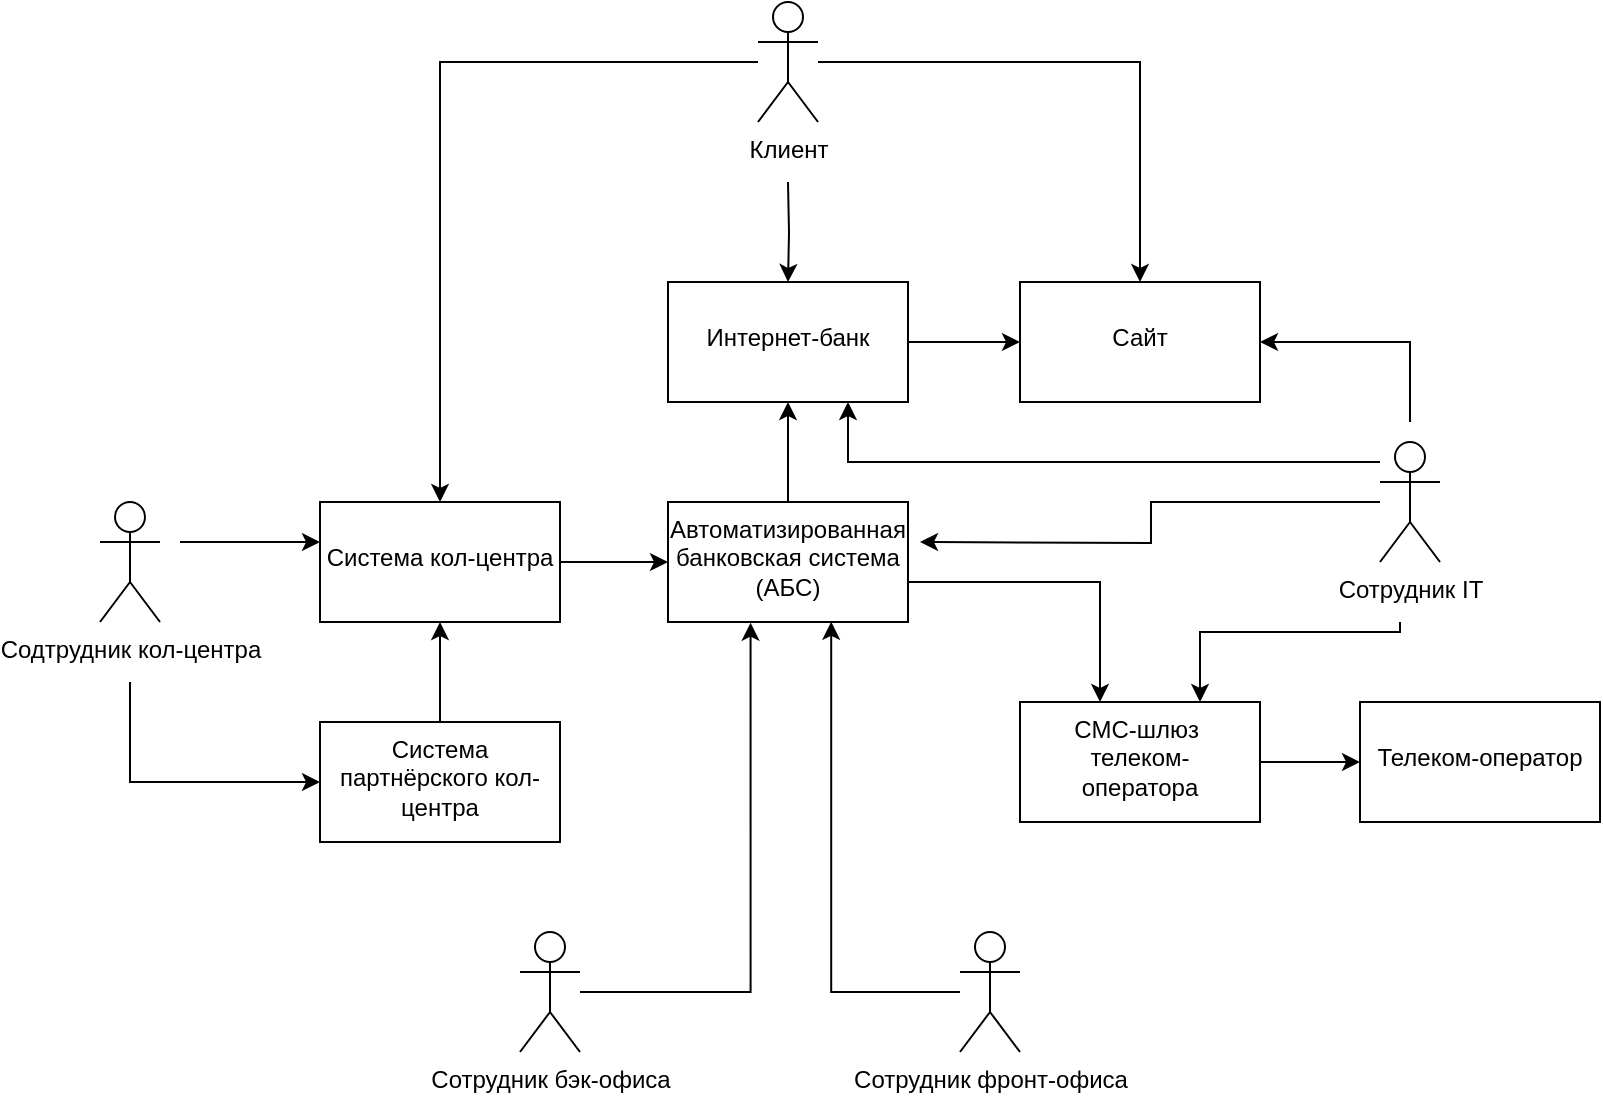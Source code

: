<mxfile version="25.0.2">
  <diagram name="Страница — 1" id="u_d0GSaFJ_QuFGT6RjhI">
    <mxGraphModel dx="857" dy="565" grid="1" gridSize="10" guides="1" tooltips="1" connect="1" arrows="1" fold="1" page="1" pageScale="1" pageWidth="827" pageHeight="1169" math="0" shadow="0">
      <root>
        <mxCell id="0" />
        <mxCell id="1" parent="0" />
        <mxCell id="qJ_rSynNrO-JWDNBGj9h-6" value="" style="edgeStyle=orthogonalEdgeStyle;rounded=0;orthogonalLoop=1;jettySize=auto;html=1;" edge="1" parent="1" source="qJ_rSynNrO-JWDNBGj9h-1" target="qJ_rSynNrO-JWDNBGj9h-5">
          <mxGeometry relative="1" as="geometry" />
        </mxCell>
        <mxCell id="qJ_rSynNrO-JWDNBGj9h-8" value="" style="edgeStyle=orthogonalEdgeStyle;rounded=0;orthogonalLoop=1;jettySize=auto;html=1;" edge="1" parent="1" target="qJ_rSynNrO-JWDNBGj9h-7">
          <mxGeometry relative="1" as="geometry">
            <mxPoint x="414" y="180" as="sourcePoint" />
          </mxGeometry>
        </mxCell>
        <mxCell id="qJ_rSynNrO-JWDNBGj9h-10" value="" style="edgeStyle=orthogonalEdgeStyle;rounded=0;orthogonalLoop=1;jettySize=auto;html=1;" edge="1" parent="1" source="qJ_rSynNrO-JWDNBGj9h-1" target="qJ_rSynNrO-JWDNBGj9h-9">
          <mxGeometry relative="1" as="geometry" />
        </mxCell>
        <object label="Клиент" tooltip="сотрудник" id="qJ_rSynNrO-JWDNBGj9h-1">
          <mxCell style="shape=umlActor;verticalLabelPosition=bottom;verticalAlign=top;outlineConnect=0;labelPosition=center;align=center;horizontal=1;labelBorderColor=none;labelBackgroundColor=none;textShadow=0;html=1;" vertex="1" parent="1">
            <mxGeometry x="399" y="90" width="30" height="60" as="geometry" />
          </mxCell>
        </object>
        <mxCell id="qJ_rSynNrO-JWDNBGj9h-12" value="" style="edgeStyle=orthogonalEdgeStyle;rounded=0;orthogonalLoop=1;jettySize=auto;html=1;" edge="1" parent="1" target="qJ_rSynNrO-JWDNBGj9h-11">
          <mxGeometry relative="1" as="geometry">
            <mxPoint x="85" y="430" as="sourcePoint" />
            <Array as="points">
              <mxPoint x="85" y="480" />
            </Array>
          </mxGeometry>
        </mxCell>
        <mxCell id="qJ_rSynNrO-JWDNBGj9h-14" value="" style="edgeStyle=orthogonalEdgeStyle;rounded=0;orthogonalLoop=1;jettySize=auto;html=1;" edge="1" parent="1" target="qJ_rSynNrO-JWDNBGj9h-5">
          <mxGeometry relative="1" as="geometry">
            <mxPoint x="110" y="360" as="sourcePoint" />
            <mxPoint x="170" y="361" as="targetPoint" />
            <Array as="points">
              <mxPoint x="140" y="360" />
              <mxPoint x="140" y="360" />
            </Array>
          </mxGeometry>
        </mxCell>
        <mxCell id="qJ_rSynNrO-JWDNBGj9h-2" value="Содтрудник кол-центра" style="shape=umlActor;verticalLabelPosition=bottom;verticalAlign=top;html=1;outlineConnect=0;" vertex="1" parent="1">
          <mxGeometry x="70" y="340" width="30" height="60" as="geometry" />
        </mxCell>
        <mxCell id="qJ_rSynNrO-JWDNBGj9h-18" value="" style="edgeStyle=orthogonalEdgeStyle;rounded=0;orthogonalLoop=1;jettySize=auto;html=1;entryX=0.344;entryY=1.006;entryDx=0;entryDy=0;entryPerimeter=0;" edge="1" parent="1" source="qJ_rSynNrO-JWDNBGj9h-3" target="qJ_rSynNrO-JWDNBGj9h-17">
          <mxGeometry relative="1" as="geometry" />
        </mxCell>
        <mxCell id="qJ_rSynNrO-JWDNBGj9h-3" value="Сотрудник бэк-офиса" style="shape=umlActor;verticalLabelPosition=bottom;verticalAlign=top;html=1;outlineConnect=0;" vertex="1" parent="1">
          <mxGeometry x="280" y="555" width="30" height="60" as="geometry" />
        </mxCell>
        <mxCell id="qJ_rSynNrO-JWDNBGj9h-24" value="" style="edgeStyle=orthogonalEdgeStyle;rounded=0;orthogonalLoop=1;jettySize=auto;html=1;" edge="1" parent="1" source="qJ_rSynNrO-JWDNBGj9h-5" target="qJ_rSynNrO-JWDNBGj9h-17">
          <mxGeometry relative="1" as="geometry" />
        </mxCell>
        <mxCell id="qJ_rSynNrO-JWDNBGj9h-5" value="&lt;br&gt;&lt;div&gt;Система кол-центра&lt;br&gt;&lt;/div&gt;" style="whiteSpace=wrap;html=1;verticalAlign=top;labelBorderColor=none;labelBackgroundColor=none;" vertex="1" parent="1">
          <mxGeometry x="180" y="340" width="120" height="60" as="geometry" />
        </mxCell>
        <mxCell id="qJ_rSynNrO-JWDNBGj9h-21" value="" style="edgeStyle=orthogonalEdgeStyle;rounded=0;orthogonalLoop=1;jettySize=auto;html=1;" edge="1" parent="1" source="qJ_rSynNrO-JWDNBGj9h-7" target="qJ_rSynNrO-JWDNBGj9h-9">
          <mxGeometry relative="1" as="geometry" />
        </mxCell>
        <mxCell id="qJ_rSynNrO-JWDNBGj9h-7" value="&lt;div&gt;&lt;/div&gt;&lt;div&gt;&lt;br&gt;&lt;/div&gt;&lt;div&gt;Интернет-банк&lt;br&gt;&lt;/div&gt;" style="whiteSpace=wrap;html=1;verticalAlign=top;labelBorderColor=none;labelBackgroundColor=none;" vertex="1" parent="1">
          <mxGeometry x="354" y="230" width="120" height="60" as="geometry" />
        </mxCell>
        <mxCell id="qJ_rSynNrO-JWDNBGj9h-9" value="&lt;div&gt;&lt;br&gt;&lt;/div&gt;&lt;div&gt;Сайт&lt;/div&gt;" style="whiteSpace=wrap;html=1;verticalAlign=top;labelBorderColor=none;labelBackgroundColor=none;" vertex="1" parent="1">
          <mxGeometry x="530" y="230" width="120" height="60" as="geometry" />
        </mxCell>
        <mxCell id="qJ_rSynNrO-JWDNBGj9h-35" value="" style="edgeStyle=orthogonalEdgeStyle;rounded=0;orthogonalLoop=1;jettySize=auto;html=1;" edge="1" parent="1" source="qJ_rSynNrO-JWDNBGj9h-11" target="qJ_rSynNrO-JWDNBGj9h-5">
          <mxGeometry relative="1" as="geometry" />
        </mxCell>
        <mxCell id="qJ_rSynNrO-JWDNBGj9h-11" value="Система партнёрского кол-центра" style="whiteSpace=wrap;html=1;verticalAlign=top;" vertex="1" parent="1">
          <mxGeometry x="180" y="450" width="120" height="60" as="geometry" />
        </mxCell>
        <mxCell id="qJ_rSynNrO-JWDNBGj9h-20" value="" style="edgeStyle=orthogonalEdgeStyle;rounded=0;orthogonalLoop=1;jettySize=auto;html=1;entryX=0.68;entryY=0.998;entryDx=0;entryDy=0;entryPerimeter=0;" edge="1" parent="1" source="qJ_rSynNrO-JWDNBGj9h-16" target="qJ_rSynNrO-JWDNBGj9h-17">
          <mxGeometry relative="1" as="geometry" />
        </mxCell>
        <mxCell id="qJ_rSynNrO-JWDNBGj9h-16" value="Сотрудник фронт-офиса" style="shape=umlActor;verticalLabelPosition=bottom;verticalAlign=top;html=1;outlineConnect=0;" vertex="1" parent="1">
          <mxGeometry x="500" y="555" width="30" height="60" as="geometry" />
        </mxCell>
        <mxCell id="qJ_rSynNrO-JWDNBGj9h-22" value="" style="edgeStyle=orthogonalEdgeStyle;rounded=0;orthogonalLoop=1;jettySize=auto;html=1;" edge="1" parent="1" source="qJ_rSynNrO-JWDNBGj9h-17" target="qJ_rSynNrO-JWDNBGj9h-7">
          <mxGeometry relative="1" as="geometry" />
        </mxCell>
        <mxCell id="qJ_rSynNrO-JWDNBGj9h-23" value="" style="edgeStyle=orthogonalEdgeStyle;rounded=0;orthogonalLoop=1;jettySize=auto;html=1;" edge="1" parent="1" source="qJ_rSynNrO-JWDNBGj9h-17" target="qJ_rSynNrO-JWDNBGj9h-19">
          <mxGeometry relative="1" as="geometry">
            <Array as="points">
              <mxPoint x="570" y="380" />
            </Array>
          </mxGeometry>
        </mxCell>
        <mxCell id="qJ_rSynNrO-JWDNBGj9h-17" value="Автоматизированная банковская система (АБС)" style="whiteSpace=wrap;html=1;verticalAlign=top;" vertex="1" parent="1">
          <mxGeometry x="354" y="340" width="120" height="60" as="geometry" />
        </mxCell>
        <mxCell id="qJ_rSynNrO-JWDNBGj9h-26" value="" style="edgeStyle=orthogonalEdgeStyle;rounded=0;orthogonalLoop=1;jettySize=auto;html=1;" edge="1" parent="1" source="qJ_rSynNrO-JWDNBGj9h-19" target="qJ_rSynNrO-JWDNBGj9h-25">
          <mxGeometry relative="1" as="geometry" />
        </mxCell>
        <mxCell id="qJ_rSynNrO-JWDNBGj9h-19" value="&lt;div&gt;&lt;span style=&quot;background-color: initial;&quot;&gt;СМС-шлюз&amp;nbsp;&lt;/span&gt;&lt;br&gt;&lt;/div&gt;&lt;div&gt;телеком-&lt;/div&gt;&lt;div&gt;оператора&lt;/div&gt;" style="whiteSpace=wrap;html=1;verticalAlign=top;" vertex="1" parent="1">
          <mxGeometry x="530" y="440" width="120" height="60" as="geometry" />
        </mxCell>
        <mxCell id="qJ_rSynNrO-JWDNBGj9h-25" value="&lt;div&gt;&lt;br&gt;&lt;/div&gt;&lt;div&gt;Телеком-оператор&lt;br&gt;&lt;/div&gt;" style="whiteSpace=wrap;html=1;verticalAlign=top;" vertex="1" parent="1">
          <mxGeometry x="700" y="440" width="120" height="60" as="geometry" />
        </mxCell>
        <mxCell id="qJ_rSynNrO-JWDNBGj9h-30" value="" style="edgeStyle=orthogonalEdgeStyle;rounded=0;orthogonalLoop=1;jettySize=auto;html=1;" edge="1" parent="1" source="qJ_rSynNrO-JWDNBGj9h-27">
          <mxGeometry relative="1" as="geometry">
            <mxPoint x="480" y="360" as="targetPoint" />
          </mxGeometry>
        </mxCell>
        <mxCell id="qJ_rSynNrO-JWDNBGj9h-33" value="" style="edgeStyle=orthogonalEdgeStyle;rounded=0;orthogonalLoop=1;jettySize=auto;html=1;entryX=1;entryY=0.5;entryDx=0;entryDy=0;" edge="1" parent="1" target="qJ_rSynNrO-JWDNBGj9h-9">
          <mxGeometry relative="1" as="geometry">
            <mxPoint x="725" y="300" as="sourcePoint" />
            <mxPoint x="695" y="230" as="targetPoint" />
            <Array as="points">
              <mxPoint x="725" y="260" />
            </Array>
          </mxGeometry>
        </mxCell>
        <mxCell id="qJ_rSynNrO-JWDNBGj9h-34" value="" style="edgeStyle=orthogonalEdgeStyle;rounded=0;orthogonalLoop=1;jettySize=auto;html=1;entryX=0.75;entryY=0;entryDx=0;entryDy=0;" edge="1" parent="1" target="qJ_rSynNrO-JWDNBGj9h-19">
          <mxGeometry relative="1" as="geometry">
            <mxPoint x="720" y="400" as="sourcePoint" />
            <Array as="points">
              <mxPoint x="720" y="405" />
              <mxPoint x="620" y="405" />
            </Array>
          </mxGeometry>
        </mxCell>
        <mxCell id="qJ_rSynNrO-JWDNBGj9h-27" value="Сотрудник IT" style="shape=umlActor;verticalLabelPosition=bottom;verticalAlign=top;html=1;outlineConnect=0;" vertex="1" parent="1">
          <mxGeometry x="710" y="310" width="30" height="60" as="geometry" />
        </mxCell>
        <mxCell id="qJ_rSynNrO-JWDNBGj9h-31" value="" style="edgeStyle=orthogonalEdgeStyle;rounded=0;orthogonalLoop=1;jettySize=auto;html=1;entryX=0.75;entryY=1;entryDx=0;entryDy=0;" edge="1" parent="1" source="qJ_rSynNrO-JWDNBGj9h-27" target="qJ_rSynNrO-JWDNBGj9h-7">
          <mxGeometry relative="1" as="geometry">
            <mxPoint x="650" y="320" as="sourcePoint" />
            <mxPoint x="490" y="370" as="targetPoint" />
            <Array as="points">
              <mxPoint x="444" y="320" />
            </Array>
          </mxGeometry>
        </mxCell>
      </root>
    </mxGraphModel>
  </diagram>
</mxfile>
